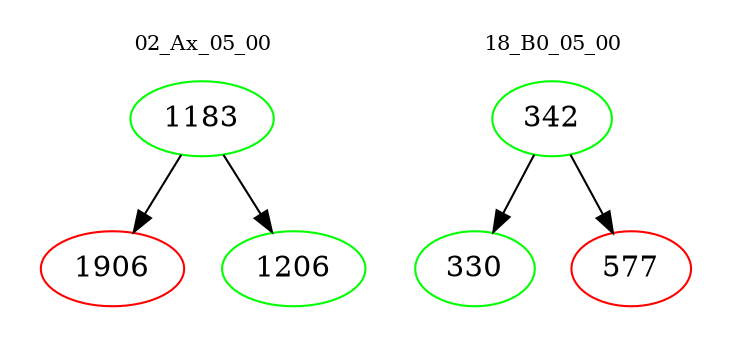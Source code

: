 digraph{
subgraph cluster_0 {
color = white
label = "02_Ax_05_00";
fontsize=10;
T0_1183 [label="1183", color="green"]
T0_1183 -> T0_1906 [color="black"]
T0_1906 [label="1906", color="red"]
T0_1183 -> T0_1206 [color="black"]
T0_1206 [label="1206", color="green"]
}
subgraph cluster_1 {
color = white
label = "18_B0_05_00";
fontsize=10;
T1_342 [label="342", color="green"]
T1_342 -> T1_330 [color="black"]
T1_330 [label="330", color="green"]
T1_342 -> T1_577 [color="black"]
T1_577 [label="577", color="red"]
}
}
